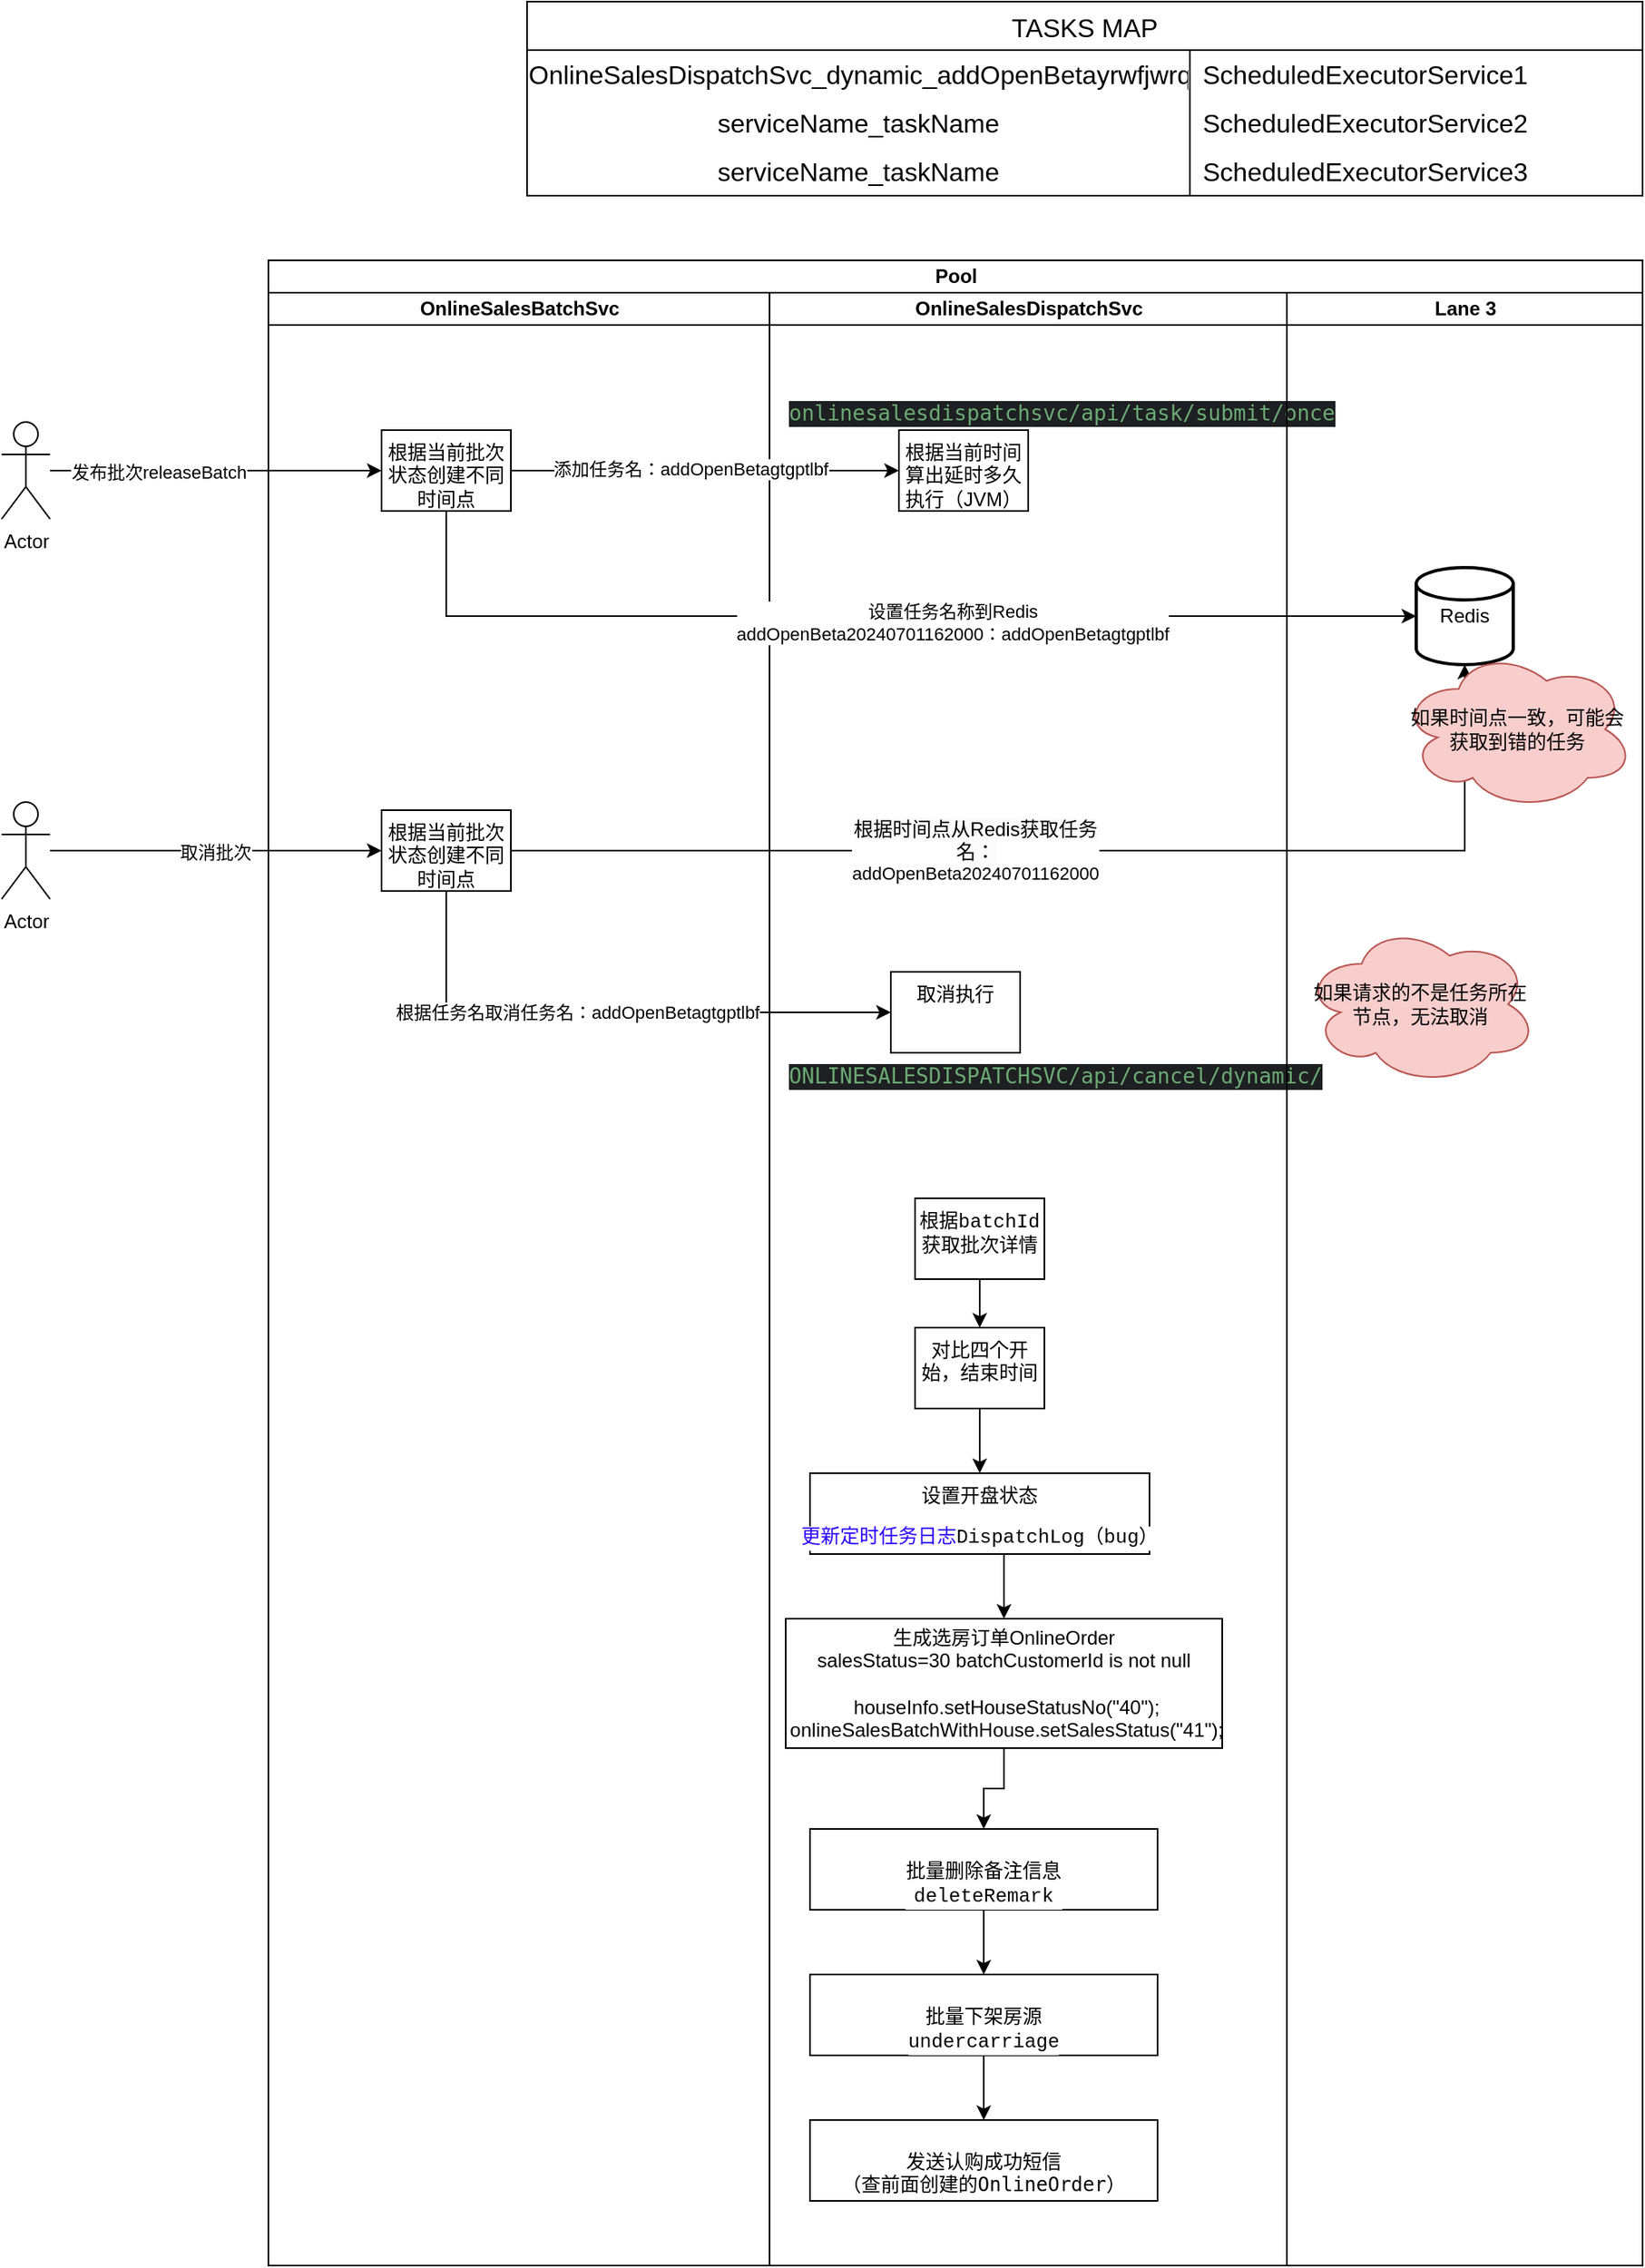 <mxfile version="25.0.3">
  <diagram name="定时任务流程" id="ddt7QMK57tEVSbq9MGbc">
    <mxGraphModel dx="794" dy="420" grid="1" gridSize="10" guides="1" tooltips="1" connect="1" arrows="1" fold="1" page="1" pageScale="1" pageWidth="827" pageHeight="1169" math="0" shadow="0">
      <root>
        <mxCell id="0" />
        <mxCell id="1" parent="0" />
        <mxCell id="VdV3hC7US1G3ZseEJHJ6-15" style="edgeStyle=orthogonalEdgeStyle;rounded=0;orthogonalLoop=1;jettySize=auto;html=1;" parent="1" source="VdV3hC7US1G3ZseEJHJ6-1" target="VdV3hC7US1G3ZseEJHJ6-2" edge="1">
          <mxGeometry relative="1" as="geometry" />
        </mxCell>
        <mxCell id="VdV3hC7US1G3ZseEJHJ6-16" value="发布批次releaseBatch" style="edgeLabel;html=1;align=center;verticalAlign=middle;resizable=0;points=[];" parent="VdV3hC7US1G3ZseEJHJ6-15" vertex="1" connectable="0">
          <mxGeometry x="-0.348" y="-1" relative="1" as="geometry">
            <mxPoint as="offset" />
          </mxGeometry>
        </mxCell>
        <mxCell id="VdV3hC7US1G3ZseEJHJ6-1" value="Actor" style="shape=umlActor;verticalLabelPosition=bottom;verticalAlign=top;html=1;outlineConnect=0;" parent="1" vertex="1">
          <mxGeometry x="15" y="290" width="30" height="60" as="geometry" />
        </mxCell>
        <mxCell id="VdV3hC7US1G3ZseEJHJ6-5" value="" style="edgeStyle=orthogonalEdgeStyle;rounded=0;orthogonalLoop=1;jettySize=auto;html=1;entryX=0;entryY=0.5;entryDx=0;entryDy=0;" parent="1" source="VdV3hC7US1G3ZseEJHJ6-7" target="VdV3hC7US1G3ZseEJHJ6-23" edge="1">
          <mxGeometry relative="1" as="geometry">
            <mxPoint x="220" y="555" as="targetPoint" />
          </mxGeometry>
        </mxCell>
        <mxCell id="VdV3hC7US1G3ZseEJHJ6-6" value="取消批次" style="edgeLabel;html=1;align=center;verticalAlign=middle;resizable=0;points=[];" parent="VdV3hC7US1G3ZseEJHJ6-5" vertex="1" connectable="0">
          <mxGeometry x="-0.006" y="-1" relative="1" as="geometry">
            <mxPoint as="offset" />
          </mxGeometry>
        </mxCell>
        <mxCell id="VdV3hC7US1G3ZseEJHJ6-7" value="Actor" style="shape=umlActor;verticalLabelPosition=bottom;verticalAlign=top;html=1;outlineConnect=0;" parent="1" vertex="1">
          <mxGeometry x="15" y="525" width="30" height="60" as="geometry" />
        </mxCell>
        <mxCell id="VdV3hC7US1G3ZseEJHJ6-10" value="Pool" style="swimlane;childLayout=stackLayout;resizeParent=1;resizeParentMax=0;startSize=20;html=1;" parent="1" vertex="1">
          <mxGeometry x="180.0" y="190" width="850" height="1240" as="geometry" />
        </mxCell>
        <mxCell id="VdV3hC7US1G3ZseEJHJ6-11" value="OnlineSalesBatchSvc" style="swimlane;startSize=20;html=1;" parent="VdV3hC7US1G3ZseEJHJ6-10" vertex="1">
          <mxGeometry y="20" width="310" height="1220" as="geometry" />
        </mxCell>
        <mxCell id="VdV3hC7US1G3ZseEJHJ6-2" value="根据当前批次状态创建不同时间点" style="whiteSpace=wrap;html=1;verticalAlign=top;" parent="VdV3hC7US1G3ZseEJHJ6-11" vertex="1">
          <mxGeometry x="70.0" y="85" width="80" height="50" as="geometry" />
        </mxCell>
        <mxCell id="VdV3hC7US1G3ZseEJHJ6-23" value="根据当前批次状态创建不同时间点" style="whiteSpace=wrap;html=1;verticalAlign=top;" parent="VdV3hC7US1G3ZseEJHJ6-11" vertex="1">
          <mxGeometry x="70.0" y="320" width="80" height="50" as="geometry" />
        </mxCell>
        <mxCell id="VdV3hC7US1G3ZseEJHJ6-12" value="OnlineSalesDispatchSvc" style="swimlane;startSize=20;html=1;" parent="VdV3hC7US1G3ZseEJHJ6-10" vertex="1">
          <mxGeometry x="310" y="20" width="320" height="1220" as="geometry" />
        </mxCell>
        <mxCell id="VdV3hC7US1G3ZseEJHJ6-17" value="根据当前时间算出延时多久执行（JVM）" style="whiteSpace=wrap;html=1;verticalAlign=top;" parent="VdV3hC7US1G3ZseEJHJ6-12" vertex="1">
          <mxGeometry x="80" y="85" width="80" height="50" as="geometry" />
        </mxCell>
        <mxCell id="VdV3hC7US1G3ZseEJHJ6-24" value="取消执行" style="whiteSpace=wrap;html=1;verticalAlign=top;" parent="VdV3hC7US1G3ZseEJHJ6-12" vertex="1">
          <mxGeometry x="75" y="420" width="80" height="50" as="geometry" />
        </mxCell>
        <mxCell id="UqaKD19XabVQSRf4XIsC-7" value="&lt;div style=&quot;background-color:#1e1f22;color:#bcbec4;font-family:&#39;JetBrains Mono&#39;,monospace;font-size:9.8pt;white-space:pre;&quot;&gt;&lt;span style=&quot;color:#6aab73;&quot;&gt;onlinesalesdispatchsvc/api/task/submit/once&lt;/span&gt;&lt;/div&gt;" style="text;whiteSpace=wrap;html=1;" vertex="1" parent="VdV3hC7US1G3ZseEJHJ6-12">
          <mxGeometry x="10" y="60" width="310" height="40" as="geometry" />
        </mxCell>
        <mxCell id="UqaKD19XabVQSRf4XIsC-6" value="&lt;div style=&quot;background-color:#1e1f22;color:#bcbec4;font-family:&#39;JetBrains Mono&#39;,monospace;font-size:9.8pt;white-space:pre;&quot;&gt;&lt;span style=&quot;color:#6aab73;&quot;&gt;ONLINESALESDISPATCHSVC/api/cancel/dynamic/&lt;/span&gt;&lt;/div&gt;" style="text;whiteSpace=wrap;html=1;" vertex="1" parent="VdV3hC7US1G3ZseEJHJ6-12">
          <mxGeometry x="10" y="470" width="310" height="40" as="geometry" />
        </mxCell>
        <mxCell id="UqaKD19XabVQSRf4XIsC-48" value="" style="edgeStyle=orthogonalEdgeStyle;rounded=0;orthogonalLoop=1;jettySize=auto;html=1;" edge="1" parent="VdV3hC7US1G3ZseEJHJ6-12" source="UqaKD19XabVQSRf4XIsC-46" target="UqaKD19XabVQSRf4XIsC-47">
          <mxGeometry relative="1" as="geometry" />
        </mxCell>
        <mxCell id="UqaKD19XabVQSRf4XIsC-46" value="根据&lt;span style=&quot;background-color: rgb(255, 255, 255); font-family: Consolas, courier;&quot;&gt;batchId获取批次详情&lt;/span&gt;" style="whiteSpace=wrap;html=1;verticalAlign=top;" vertex="1" parent="VdV3hC7US1G3ZseEJHJ6-12">
          <mxGeometry x="90.0" y="560" width="80" height="50" as="geometry" />
        </mxCell>
        <mxCell id="UqaKD19XabVQSRf4XIsC-50" value="" style="edgeStyle=orthogonalEdgeStyle;rounded=0;orthogonalLoop=1;jettySize=auto;html=1;" edge="1" parent="VdV3hC7US1G3ZseEJHJ6-12" source="UqaKD19XabVQSRf4XIsC-47" target="UqaKD19XabVQSRf4XIsC-49">
          <mxGeometry relative="1" as="geometry" />
        </mxCell>
        <mxCell id="UqaKD19XabVQSRf4XIsC-47" value="对比四个开始，结束时间" style="whiteSpace=wrap;html=1;verticalAlign=top;" vertex="1" parent="VdV3hC7US1G3ZseEJHJ6-12">
          <mxGeometry x="90.0" y="640" width="80" height="50" as="geometry" />
        </mxCell>
        <mxCell id="UqaKD19XabVQSRf4XIsC-61" value="" style="edgeStyle=orthogonalEdgeStyle;rounded=0;orthogonalLoop=1;jettySize=auto;html=1;" edge="1" parent="VdV3hC7US1G3ZseEJHJ6-12" source="UqaKD19XabVQSRf4XIsC-49" target="UqaKD19XabVQSRf4XIsC-60">
          <mxGeometry relative="1" as="geometry">
            <Array as="points">
              <mxPoint x="145" y="800" />
              <mxPoint x="145" y="800" />
            </Array>
          </mxGeometry>
        </mxCell>
        <mxCell id="UqaKD19XabVQSRf4XIsC-49" value="设置开盘状态&lt;div&gt;&lt;pre style=&quot;font-family: &amp;quot;Consolas&amp;quot;, courier; background: #ffffff&quot;&gt;&lt;span style=&quot;color: #2900ff;&quot;&gt;更新定时任务日志&lt;/span&gt;DispatchLog（bug）&lt;/pre&gt;&lt;/div&gt;" style="whiteSpace=wrap;html=1;verticalAlign=top;" vertex="1" parent="VdV3hC7US1G3ZseEJHJ6-12">
          <mxGeometry x="25" y="730" width="210" height="50" as="geometry" />
        </mxCell>
        <mxCell id="UqaKD19XabVQSRf4XIsC-57" value="" style="edgeStyle=orthogonalEdgeStyle;rounded=0;orthogonalLoop=1;jettySize=auto;html=1;" edge="1" parent="VdV3hC7US1G3ZseEJHJ6-12" source="UqaKD19XabVQSRf4XIsC-54" target="UqaKD19XabVQSRf4XIsC-56">
          <mxGeometry relative="1" as="geometry" />
        </mxCell>
        <mxCell id="UqaKD19XabVQSRf4XIsC-54" value="&lt;pre style=&quot;background: rgb(255, 255, 255);&quot;&gt;&lt;font face=&quot;Consolas, courier&quot;&gt;批量删除备注信息&lt;br&gt;deleteRemark&lt;/font&gt;&lt;/pre&gt;" style="whiteSpace=wrap;html=1;verticalAlign=top;" vertex="1" parent="VdV3hC7US1G3ZseEJHJ6-12">
          <mxGeometry x="25" y="950" width="215" height="50" as="geometry" />
        </mxCell>
        <mxCell id="UqaKD19XabVQSRf4XIsC-59" value="" style="edgeStyle=orthogonalEdgeStyle;rounded=0;orthogonalLoop=1;jettySize=auto;html=1;" edge="1" parent="VdV3hC7US1G3ZseEJHJ6-12" source="UqaKD19XabVQSRf4XIsC-56" target="UqaKD19XabVQSRf4XIsC-58">
          <mxGeometry relative="1" as="geometry" />
        </mxCell>
        <mxCell id="UqaKD19XabVQSRf4XIsC-56" value="&lt;pre style=&quot;background: rgb(255, 255, 255);&quot;&gt;&lt;font face=&quot;Consolas, courier&quot;&gt;批量下架房源&lt;br&gt;undercarriage&lt;/font&gt;&lt;/pre&gt;" style="whiteSpace=wrap;html=1;verticalAlign=top;align=center;" vertex="1" parent="VdV3hC7US1G3ZseEJHJ6-12">
          <mxGeometry x="25" y="1040" width="215" height="50" as="geometry" />
        </mxCell>
        <mxCell id="UqaKD19XabVQSRf4XIsC-58" value="&lt;pre style=&quot;background: rgb(255, 255, 255);&quot;&gt;发送认购成功短信&lt;br&gt;（查前面创建的OnlineOrder）&lt;/pre&gt;" style="whiteSpace=wrap;html=1;verticalAlign=top;" vertex="1" parent="VdV3hC7US1G3ZseEJHJ6-12">
          <mxGeometry x="25" y="1130" width="215" height="50" as="geometry" />
        </mxCell>
        <mxCell id="UqaKD19XabVQSRf4XIsC-62" style="edgeStyle=orthogonalEdgeStyle;rounded=0;orthogonalLoop=1;jettySize=auto;html=1;" edge="1" parent="VdV3hC7US1G3ZseEJHJ6-12" source="UqaKD19XabVQSRf4XIsC-60" target="UqaKD19XabVQSRf4XIsC-54">
          <mxGeometry relative="1" as="geometry" />
        </mxCell>
        <mxCell id="UqaKD19XabVQSRf4XIsC-60" value="&lt;div&gt;生成选房订单OnlineOrder&lt;/div&gt;&lt;div&gt;salesStatus=30 batchCustomerId is not null&lt;/div&gt;&lt;div&gt;&lt;br&gt;&lt;/div&gt;&lt;div&gt;&amp;nbsp;houseInfo.setHouseStatusNo(&quot;40&quot;);&lt;/div&gt;&lt;div&gt;&amp;nbsp;onlineSalesBatchWithHouse.setSalesStatus(&quot;41&quot;);&lt;/div&gt;" style="rounded=0;whiteSpace=wrap;html=1;" vertex="1" parent="VdV3hC7US1G3ZseEJHJ6-12">
          <mxGeometry x="10" y="820" width="270" height="80" as="geometry" />
        </mxCell>
        <mxCell id="VdV3hC7US1G3ZseEJHJ6-13" value="Lane 3" style="swimlane;startSize=20;html=1;" parent="VdV3hC7US1G3ZseEJHJ6-10" vertex="1">
          <mxGeometry x="630" y="20" width="220" height="1220" as="geometry" />
        </mxCell>
        <mxCell id="VdV3hC7US1G3ZseEJHJ6-19" value="Redis" style="strokeWidth=2;html=1;shape=mxgraph.flowchart.database;whiteSpace=wrap;" parent="VdV3hC7US1G3ZseEJHJ6-13" vertex="1">
          <mxGeometry x="80" y="170" width="60" height="60" as="geometry" />
        </mxCell>
        <mxCell id="UqaKD19XabVQSRf4XIsC-5" value="如果请求的不是任务所在节点，无法取消" style="ellipse;shape=cloud;whiteSpace=wrap;html=1;fillColor=#f8cecc;strokeColor=#b85450;" vertex="1" parent="VdV3hC7US1G3ZseEJHJ6-13">
          <mxGeometry x="10" y="390" width="145" height="100" as="geometry" />
        </mxCell>
        <mxCell id="VdV3hC7US1G3ZseEJHJ6-18" value="" style="edgeStyle=orthogonalEdgeStyle;rounded=0;orthogonalLoop=1;jettySize=auto;html=1;" parent="VdV3hC7US1G3ZseEJHJ6-10" source="VdV3hC7US1G3ZseEJHJ6-2" target="VdV3hC7US1G3ZseEJHJ6-17" edge="1">
          <mxGeometry relative="1" as="geometry" />
        </mxCell>
        <mxCell id="VdV3hC7US1G3ZseEJHJ6-22" value="添加任务名：addOpenBetagtgptlbf" style="edgeLabel;html=1;align=center;verticalAlign=middle;resizable=0;points=[];" parent="VdV3hC7US1G3ZseEJHJ6-18" vertex="1" connectable="0">
          <mxGeometry x="-0.081" y="1" relative="1" as="geometry">
            <mxPoint as="offset" />
          </mxGeometry>
        </mxCell>
        <mxCell id="VdV3hC7US1G3ZseEJHJ6-20" style="edgeStyle=orthogonalEdgeStyle;rounded=0;orthogonalLoop=1;jettySize=auto;html=1;entryX=0;entryY=0.5;entryDx=0;entryDy=0;entryPerimeter=0;exitX=0.5;exitY=1;exitDx=0;exitDy=0;" parent="VdV3hC7US1G3ZseEJHJ6-10" source="VdV3hC7US1G3ZseEJHJ6-2" target="VdV3hC7US1G3ZseEJHJ6-19" edge="1">
          <mxGeometry relative="1" as="geometry">
            <mxPoint x="150.0" y="225" as="sourcePoint" />
          </mxGeometry>
        </mxCell>
        <mxCell id="VdV3hC7US1G3ZseEJHJ6-21" value="设置任务名称到Redis&lt;div&gt;addOpenBeta20240701162000：addOpenBetagtgptlbf&lt;br&gt;&lt;/div&gt;" style="edgeLabel;html=1;align=center;verticalAlign=middle;resizable=0;points=[];" parent="VdV3hC7US1G3ZseEJHJ6-20" vertex="1" connectable="0">
          <mxGeometry x="0.136" y="-4" relative="1" as="geometry">
            <mxPoint as="offset" />
          </mxGeometry>
        </mxCell>
        <mxCell id="VdV3hC7US1G3ZseEJHJ6-25" style="edgeStyle=orthogonalEdgeStyle;rounded=0;orthogonalLoop=1;jettySize=auto;html=1;entryX=0;entryY=0.5;entryDx=0;entryDy=0;exitX=0.5;exitY=1;exitDx=0;exitDy=0;" parent="VdV3hC7US1G3ZseEJHJ6-10" source="VdV3hC7US1G3ZseEJHJ6-23" target="VdV3hC7US1G3ZseEJHJ6-24" edge="1">
          <mxGeometry relative="1" as="geometry">
            <mxPoint x="150.0" y="465" as="sourcePoint" />
          </mxGeometry>
        </mxCell>
        <mxCell id="VdV3hC7US1G3ZseEJHJ6-26" value="根据任务名取消任务名：addOpenBetagtgptlbf" style="edgeLabel;html=1;align=center;verticalAlign=middle;resizable=0;points=[];" parent="VdV3hC7US1G3ZseEJHJ6-25" vertex="1" connectable="0">
          <mxGeometry x="-0.214" y="3" relative="1" as="geometry">
            <mxPoint x="18" y="3" as="offset" />
          </mxGeometry>
        </mxCell>
        <mxCell id="UqaKD19XabVQSRf4XIsC-1" style="edgeStyle=orthogonalEdgeStyle;rounded=0;orthogonalLoop=1;jettySize=auto;html=1;entryX=0.5;entryY=1;entryDx=0;entryDy=0;entryPerimeter=0;" edge="1" parent="VdV3hC7US1G3ZseEJHJ6-10" source="VdV3hC7US1G3ZseEJHJ6-23" target="VdV3hC7US1G3ZseEJHJ6-19">
          <mxGeometry relative="1" as="geometry" />
        </mxCell>
        <mxCell id="UqaKD19XabVQSRf4XIsC-3" value="&lt;span style=&quot;text-wrap: wrap; font-size: 12px; background-color: rgb(251, 251, 251);&quot;&gt;根据时间点从Redis获取任务名：&lt;/span&gt;&lt;div&gt;addOpenBeta20240701162000&lt;/div&gt;" style="edgeLabel;html=1;align=center;verticalAlign=middle;resizable=0;points=[];" vertex="1" connectable="0" parent="UqaKD19XabVQSRf4XIsC-1">
          <mxGeometry x="-0.4" y="-2" relative="1" as="geometry">
            <mxPoint x="75" y="-2" as="offset" />
          </mxGeometry>
        </mxCell>
        <mxCell id="VdV3hC7US1G3ZseEJHJ6-31" value="如果时间点一致，可能会获取到错的任务" style="ellipse;shape=cloud;whiteSpace=wrap;html=1;fillColor=#f8cecc;strokeColor=#b85450;" parent="1" vertex="1">
          <mxGeometry x="880" y="430" width="145" height="100" as="geometry" />
        </mxCell>
        <mxCell id="UqaKD19XabVQSRf4XIsC-8" value="" style="shape=table;startSize=0;container=1;collapsible=0;childLayout=tableLayout;fontSize=11;fillColor=none;strokeColor=none;" vertex="1" parent="1">
          <mxGeometry x="620" y="230" width="60" height="60" as="geometry" />
        </mxCell>
        <mxCell id="UqaKD19XabVQSRf4XIsC-9" value="" style="shape=table;startSize=0;container=1;collapsible=0;childLayout=tableLayout;fontSize=11;fillColor=none;strokeColor=none;" vertex="1" parent="1">
          <mxGeometry x="620" y="230" width="60" height="60" as="geometry" />
        </mxCell>
        <mxCell id="UqaKD19XabVQSRf4XIsC-23" value="TASKS MAP" style="shape=table;startSize=30;container=1;collapsible=0;childLayout=tableLayout;fixedRows=1;rowLines=0;fontStyle=0;strokeColor=default;fontSize=16;" vertex="1" parent="1">
          <mxGeometry x="340" y="30" width="690" height="120" as="geometry" />
        </mxCell>
        <mxCell id="UqaKD19XabVQSRf4XIsC-24" value="" style="shape=tableRow;horizontal=0;startSize=0;swimlaneHead=0;swimlaneBody=0;top=0;left=0;bottom=0;right=0;collapsible=0;dropTarget=0;fillColor=none;points=[[0,0.5],[1,0.5]];portConstraint=eastwest;strokeColor=inherit;fontSize=16;" vertex="1" parent="UqaKD19XabVQSRf4XIsC-23">
          <mxGeometry y="30" width="690" height="30" as="geometry" />
        </mxCell>
        <mxCell id="UqaKD19XabVQSRf4XIsC-25" value="OnlineSalesDispatchSvc_dynamic_addOpenBetayrwfjwrq" style="shape=partialRectangle;html=1;whiteSpace=wrap;connectable=0;fillColor=none;top=0;left=0;bottom=0;right=0;overflow=hidden;pointerEvents=1;strokeColor=inherit;fontSize=16;" vertex="1" parent="UqaKD19XabVQSRf4XIsC-24">
          <mxGeometry width="410" height="30" as="geometry">
            <mxRectangle width="410" height="30" as="alternateBounds" />
          </mxGeometry>
        </mxCell>
        <mxCell id="UqaKD19XabVQSRf4XIsC-26" value="ScheduledExecutorService1" style="shape=partialRectangle;html=1;whiteSpace=wrap;connectable=0;fillColor=none;top=0;left=0;bottom=0;right=0;align=left;spacingLeft=6;overflow=hidden;strokeColor=inherit;fontSize=16;" vertex="1" parent="UqaKD19XabVQSRf4XIsC-24">
          <mxGeometry x="410" width="280" height="30" as="geometry">
            <mxRectangle width="280" height="30" as="alternateBounds" />
          </mxGeometry>
        </mxCell>
        <mxCell id="UqaKD19XabVQSRf4XIsC-27" value="" style="shape=tableRow;horizontal=0;startSize=0;swimlaneHead=0;swimlaneBody=0;top=0;left=0;bottom=0;right=0;collapsible=0;dropTarget=0;fillColor=none;points=[[0,0.5],[1,0.5]];portConstraint=eastwest;strokeColor=inherit;fontSize=16;" vertex="1" parent="UqaKD19XabVQSRf4XIsC-23">
          <mxGeometry y="60" width="690" height="30" as="geometry" />
        </mxCell>
        <mxCell id="UqaKD19XabVQSRf4XIsC-28" value="serviceName_taskName" style="shape=partialRectangle;html=1;whiteSpace=wrap;connectable=0;fillColor=none;top=0;left=0;bottom=0;right=0;overflow=hidden;strokeColor=inherit;fontSize=16;" vertex="1" parent="UqaKD19XabVQSRf4XIsC-27">
          <mxGeometry width="410" height="30" as="geometry">
            <mxRectangle width="410" height="30" as="alternateBounds" />
          </mxGeometry>
        </mxCell>
        <mxCell id="UqaKD19XabVQSRf4XIsC-29" value="ScheduledExecutorService2" style="shape=partialRectangle;html=1;whiteSpace=wrap;connectable=0;fillColor=none;top=0;left=0;bottom=0;right=0;align=left;spacingLeft=6;overflow=hidden;strokeColor=inherit;fontSize=16;" vertex="1" parent="UqaKD19XabVQSRf4XIsC-27">
          <mxGeometry x="410" width="280" height="30" as="geometry">
            <mxRectangle width="280" height="30" as="alternateBounds" />
          </mxGeometry>
        </mxCell>
        <mxCell id="UqaKD19XabVQSRf4XIsC-30" value="" style="shape=tableRow;horizontal=0;startSize=0;swimlaneHead=0;swimlaneBody=0;top=0;left=0;bottom=0;right=0;collapsible=0;dropTarget=0;fillColor=none;points=[[0,0.5],[1,0.5]];portConstraint=eastwest;strokeColor=inherit;fontSize=16;" vertex="1" parent="UqaKD19XabVQSRf4XIsC-23">
          <mxGeometry y="90" width="690" height="30" as="geometry" />
        </mxCell>
        <mxCell id="UqaKD19XabVQSRf4XIsC-31" value="serviceName_taskName" style="shape=partialRectangle;html=1;whiteSpace=wrap;connectable=0;fillColor=none;top=0;left=0;bottom=0;right=0;overflow=hidden;strokeColor=inherit;fontSize=16;" vertex="1" parent="UqaKD19XabVQSRf4XIsC-30">
          <mxGeometry width="410" height="30" as="geometry">
            <mxRectangle width="410" height="30" as="alternateBounds" />
          </mxGeometry>
        </mxCell>
        <mxCell id="UqaKD19XabVQSRf4XIsC-32" value="ScheduledExecutorService3" style="shape=partialRectangle;html=1;whiteSpace=wrap;connectable=0;fillColor=none;top=0;left=0;bottom=0;right=0;align=left;spacingLeft=6;overflow=hidden;strokeColor=inherit;fontSize=16;" vertex="1" parent="UqaKD19XabVQSRf4XIsC-30">
          <mxGeometry x="410" width="280" height="30" as="geometry">
            <mxRectangle width="280" height="30" as="alternateBounds" />
          </mxGeometry>
        </mxCell>
      </root>
    </mxGraphModel>
  </diagram>
</mxfile>
